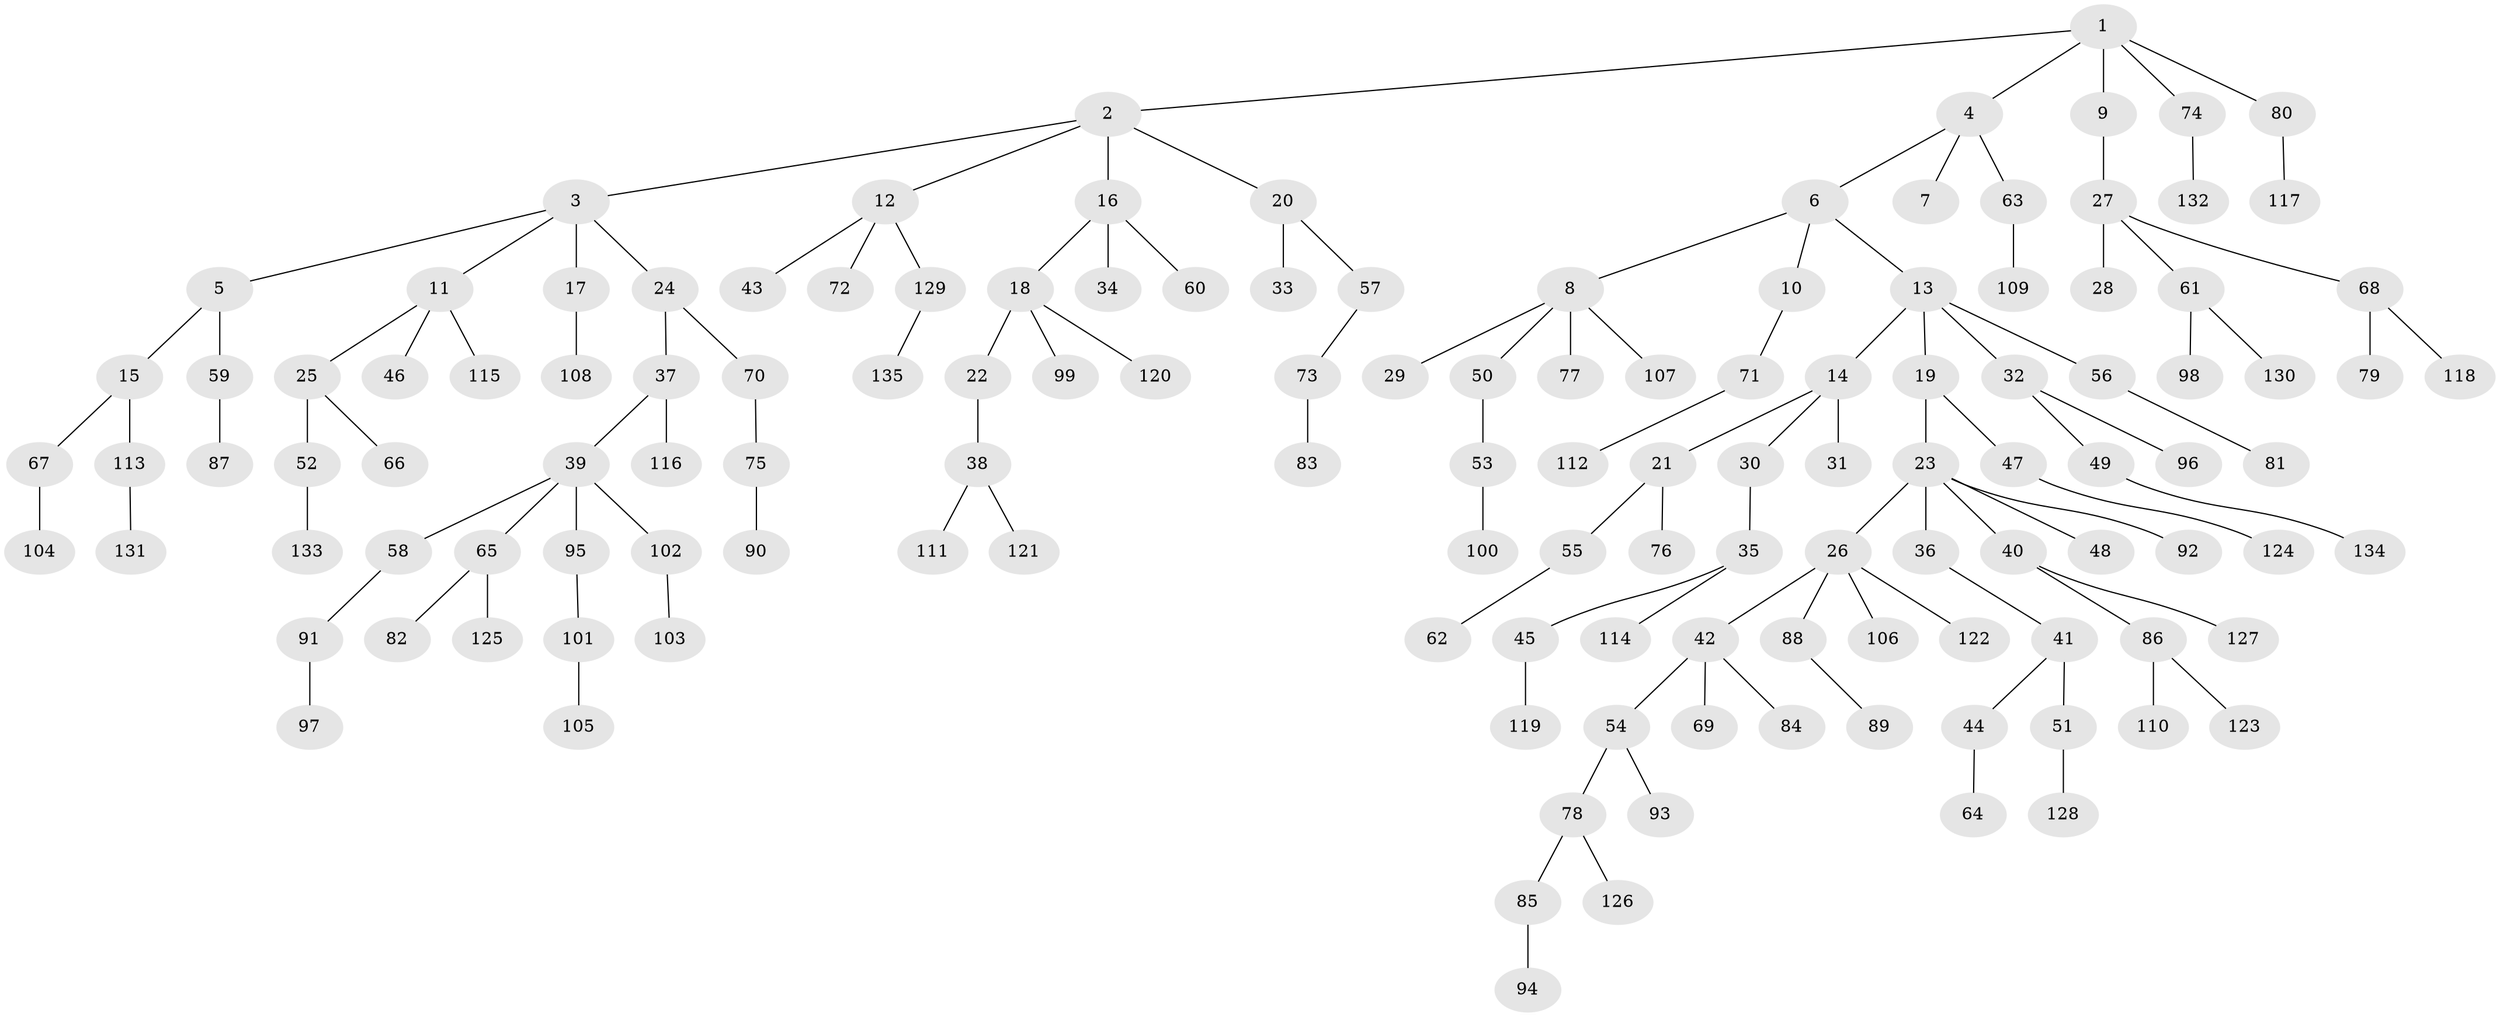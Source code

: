// coarse degree distribution, {5: 0.0425531914893617, 4: 0.031914893617021274, 3: 0.13829787234042554, 7: 0.010638297872340425, 1: 0.5319148936170213, 2: 0.2127659574468085, 6: 0.031914893617021274}
// Generated by graph-tools (version 1.1) at 2025/19/03/04/25 18:19:13]
// undirected, 135 vertices, 134 edges
graph export_dot {
graph [start="1"]
  node [color=gray90,style=filled];
  1;
  2;
  3;
  4;
  5;
  6;
  7;
  8;
  9;
  10;
  11;
  12;
  13;
  14;
  15;
  16;
  17;
  18;
  19;
  20;
  21;
  22;
  23;
  24;
  25;
  26;
  27;
  28;
  29;
  30;
  31;
  32;
  33;
  34;
  35;
  36;
  37;
  38;
  39;
  40;
  41;
  42;
  43;
  44;
  45;
  46;
  47;
  48;
  49;
  50;
  51;
  52;
  53;
  54;
  55;
  56;
  57;
  58;
  59;
  60;
  61;
  62;
  63;
  64;
  65;
  66;
  67;
  68;
  69;
  70;
  71;
  72;
  73;
  74;
  75;
  76;
  77;
  78;
  79;
  80;
  81;
  82;
  83;
  84;
  85;
  86;
  87;
  88;
  89;
  90;
  91;
  92;
  93;
  94;
  95;
  96;
  97;
  98;
  99;
  100;
  101;
  102;
  103;
  104;
  105;
  106;
  107;
  108;
  109;
  110;
  111;
  112;
  113;
  114;
  115;
  116;
  117;
  118;
  119;
  120;
  121;
  122;
  123;
  124;
  125;
  126;
  127;
  128;
  129;
  130;
  131;
  132;
  133;
  134;
  135;
  1 -- 2;
  1 -- 4;
  1 -- 9;
  1 -- 74;
  1 -- 80;
  2 -- 3;
  2 -- 12;
  2 -- 16;
  2 -- 20;
  3 -- 5;
  3 -- 11;
  3 -- 17;
  3 -- 24;
  4 -- 6;
  4 -- 7;
  4 -- 63;
  5 -- 15;
  5 -- 59;
  6 -- 8;
  6 -- 10;
  6 -- 13;
  8 -- 29;
  8 -- 50;
  8 -- 77;
  8 -- 107;
  9 -- 27;
  10 -- 71;
  11 -- 25;
  11 -- 46;
  11 -- 115;
  12 -- 43;
  12 -- 72;
  12 -- 129;
  13 -- 14;
  13 -- 19;
  13 -- 32;
  13 -- 56;
  14 -- 21;
  14 -- 30;
  14 -- 31;
  15 -- 67;
  15 -- 113;
  16 -- 18;
  16 -- 34;
  16 -- 60;
  17 -- 108;
  18 -- 22;
  18 -- 99;
  18 -- 120;
  19 -- 23;
  19 -- 47;
  20 -- 33;
  20 -- 57;
  21 -- 55;
  21 -- 76;
  22 -- 38;
  23 -- 26;
  23 -- 36;
  23 -- 40;
  23 -- 48;
  23 -- 92;
  24 -- 37;
  24 -- 70;
  25 -- 52;
  25 -- 66;
  26 -- 42;
  26 -- 88;
  26 -- 106;
  26 -- 122;
  27 -- 28;
  27 -- 61;
  27 -- 68;
  30 -- 35;
  32 -- 49;
  32 -- 96;
  35 -- 45;
  35 -- 114;
  36 -- 41;
  37 -- 39;
  37 -- 116;
  38 -- 111;
  38 -- 121;
  39 -- 58;
  39 -- 65;
  39 -- 95;
  39 -- 102;
  40 -- 86;
  40 -- 127;
  41 -- 44;
  41 -- 51;
  42 -- 54;
  42 -- 69;
  42 -- 84;
  44 -- 64;
  45 -- 119;
  47 -- 124;
  49 -- 134;
  50 -- 53;
  51 -- 128;
  52 -- 133;
  53 -- 100;
  54 -- 78;
  54 -- 93;
  55 -- 62;
  56 -- 81;
  57 -- 73;
  58 -- 91;
  59 -- 87;
  61 -- 98;
  61 -- 130;
  63 -- 109;
  65 -- 82;
  65 -- 125;
  67 -- 104;
  68 -- 79;
  68 -- 118;
  70 -- 75;
  71 -- 112;
  73 -- 83;
  74 -- 132;
  75 -- 90;
  78 -- 85;
  78 -- 126;
  80 -- 117;
  85 -- 94;
  86 -- 110;
  86 -- 123;
  88 -- 89;
  91 -- 97;
  95 -- 101;
  101 -- 105;
  102 -- 103;
  113 -- 131;
  129 -- 135;
}

